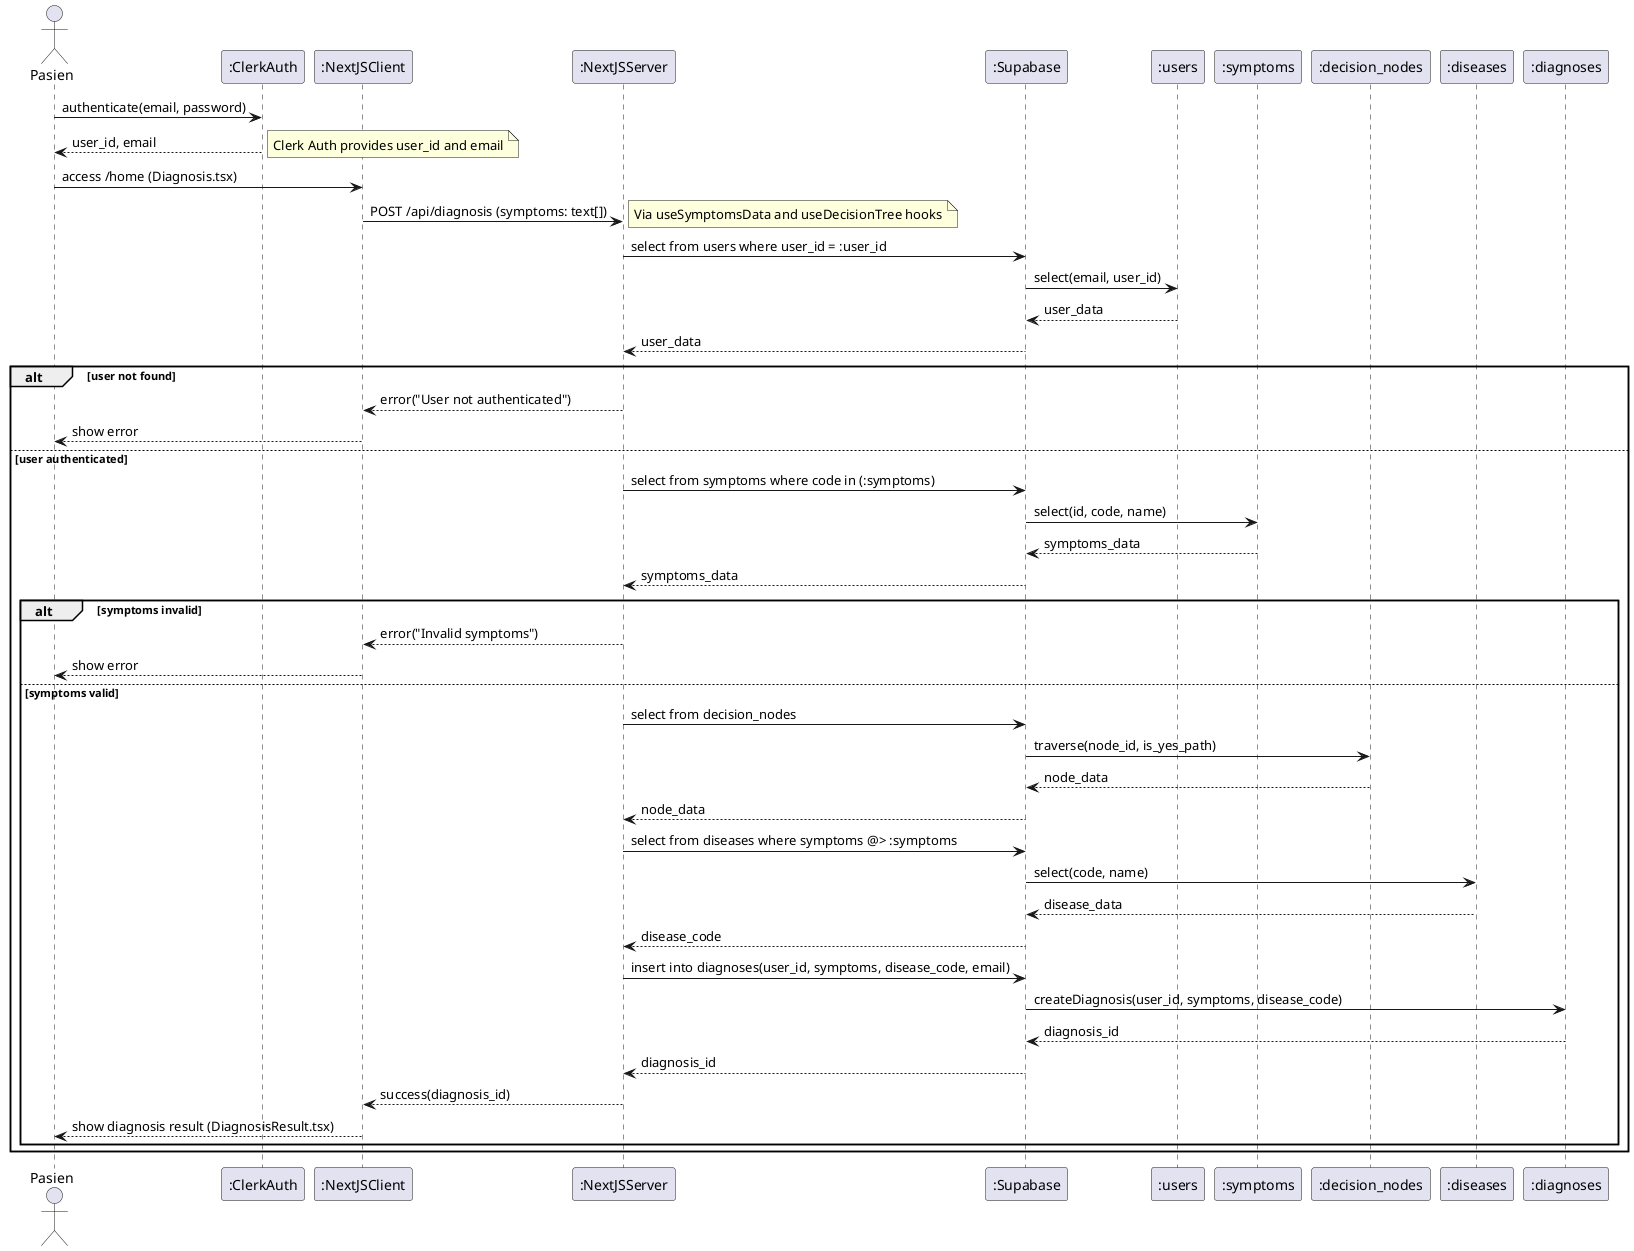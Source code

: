 @startuml
actor Pasien
participant ":ClerkAuth" as ClerkAuth
participant ":NextJSClient" as Client
participant ":NextJSServer" as Server
participant ":Supabase" as Supabase
participant ":users" as Users
participant ":symptoms" as Symptoms
participant ":decision_nodes" as DecisionNodes
participant ":diseases" as Diseases
participant ":diagnoses" as Diagnoses

' Pasien login
Pasien -> ClerkAuth: authenticate(email, password)
ClerkAuth --> Pasien: user_id, email
note right: Clerk Auth provides user_id and email

' Pasien mengakses halaman diagnosis
Pasien -> Client: access /home (Diagnosis.tsx)
Client -> Server: POST /api/diagnosis (symptoms: text[])
note right: Via useSymptomsData and useDecisionTree hooks

' Server memvalidasi pengguna
Server -> Supabase: select from users where user_id = :user_id
Supabase -> Users: select(email, user_id)
Users --> Supabase: user_data
Supabase --> Server: user_data
alt user not found
  Server --> Client: error("User not authenticated")
  Client --> Pasien: show error
else user authenticated
  note right: Policy: Users can insert their own diagnoses

  ' Server mengambil gejala
  Server -> Supabase: select from symptoms where code in (:symptoms)
  Supabase -> Symptoms: select(id, code, name)
  Symptoms --> Supabase: symptoms_data
  Supabase --> Server: symptoms_data
  alt symptoms invalid
    Server --> Client: error("Invalid symptoms")
    Client --> Pasien: show error
  else symptoms valid
    ' Server menggunakan decision tree untuk mencocokkan penyakit
    Server -> Supabase: select from decision_nodes
    Supabase -> DecisionNodes: traverse(node_id, is_yes_path)
    DecisionNodes --> Supabase: node_data
    Supabase --> Server: node_data
    Server -> Supabase: select from diseases where symptoms @> :symptoms
    Supabase -> Diseases: select(code, name)
    Diseases --> Supabase: disease_data
    Supabase --> Server: disease_code

    ' Server menyimpan diagnosis
    Server -> Supabase: insert into diagnoses(user_id, symptoms, disease_code, email)
    Supabase -> Diagnoses: createDiagnosis(user_id, symptoms, disease_code)
    Diagnoses --> Supabase: diagnosis_id
    Supabase --> Server: diagnosis_id
    Server --> Client: success(diagnosis_id)
    Client --> Pasien: show diagnosis result (DiagnosisResult.tsx)
  end
end

@enduml
